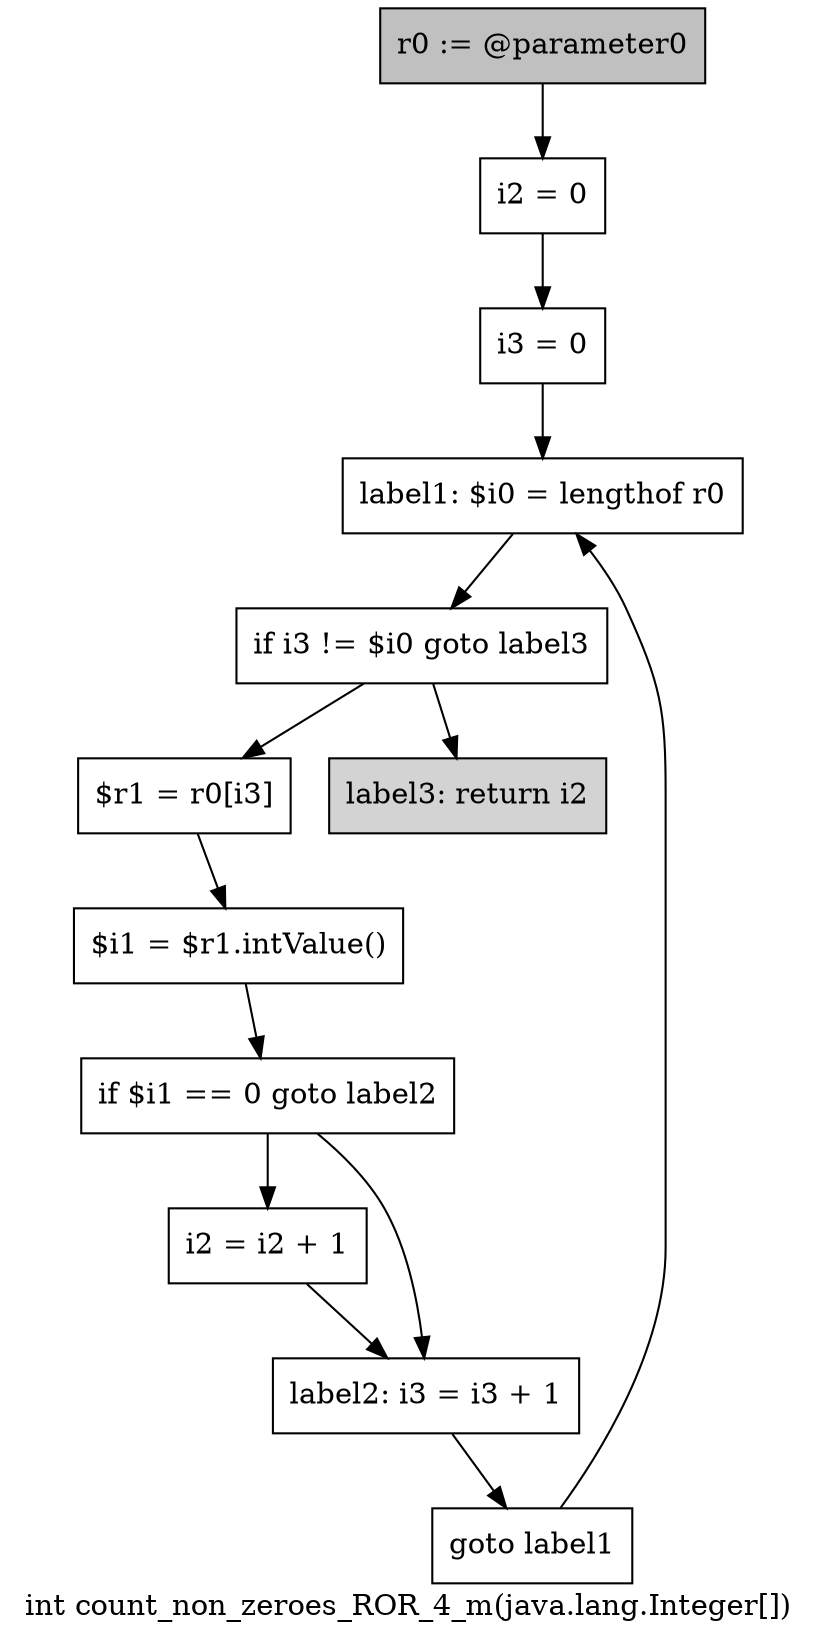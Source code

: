 digraph "int count_non_zeroes_ROR_4_m(java.lang.Integer[])" {
    label="int count_non_zeroes_ROR_4_m(java.lang.Integer[])";
    node [shape=box];
    "0" [style=filled,fillcolor=gray,label="r0 := @parameter0",];
    "1" [label="i2 = 0",];
    "0"->"1";
    "2" [label="i3 = 0",];
    "1"->"2";
    "3" [label="label1: $i0 = lengthof r0",];
    "2"->"3";
    "4" [label="if i3 != $i0 goto label3",];
    "3"->"4";
    "5" [label="$r1 = r0[i3]",];
    "4"->"5";
    "11" [style=filled,fillcolor=lightgray,label="label3: return i2",];
    "4"->"11";
    "6" [label="$i1 = $r1.intValue()",];
    "5"->"6";
    "7" [label="if $i1 == 0 goto label2",];
    "6"->"7";
    "8" [label="i2 = i2 + 1",];
    "7"->"8";
    "9" [label="label2: i3 = i3 + 1",];
    "7"->"9";
    "8"->"9";
    "10" [label="goto label1",];
    "9"->"10";
    "10"->"3";
}
